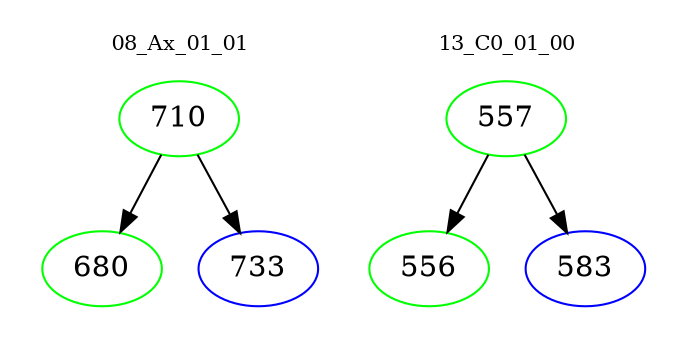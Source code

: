 digraph{
subgraph cluster_0 {
color = white
label = "08_Ax_01_01";
fontsize=10;
T0_710 [label="710", color="green"]
T0_710 -> T0_680 [color="black"]
T0_680 [label="680", color="green"]
T0_710 -> T0_733 [color="black"]
T0_733 [label="733", color="blue"]
}
subgraph cluster_1 {
color = white
label = "13_C0_01_00";
fontsize=10;
T1_557 [label="557", color="green"]
T1_557 -> T1_556 [color="black"]
T1_556 [label="556", color="green"]
T1_557 -> T1_583 [color="black"]
T1_583 [label="583", color="blue"]
}
}
